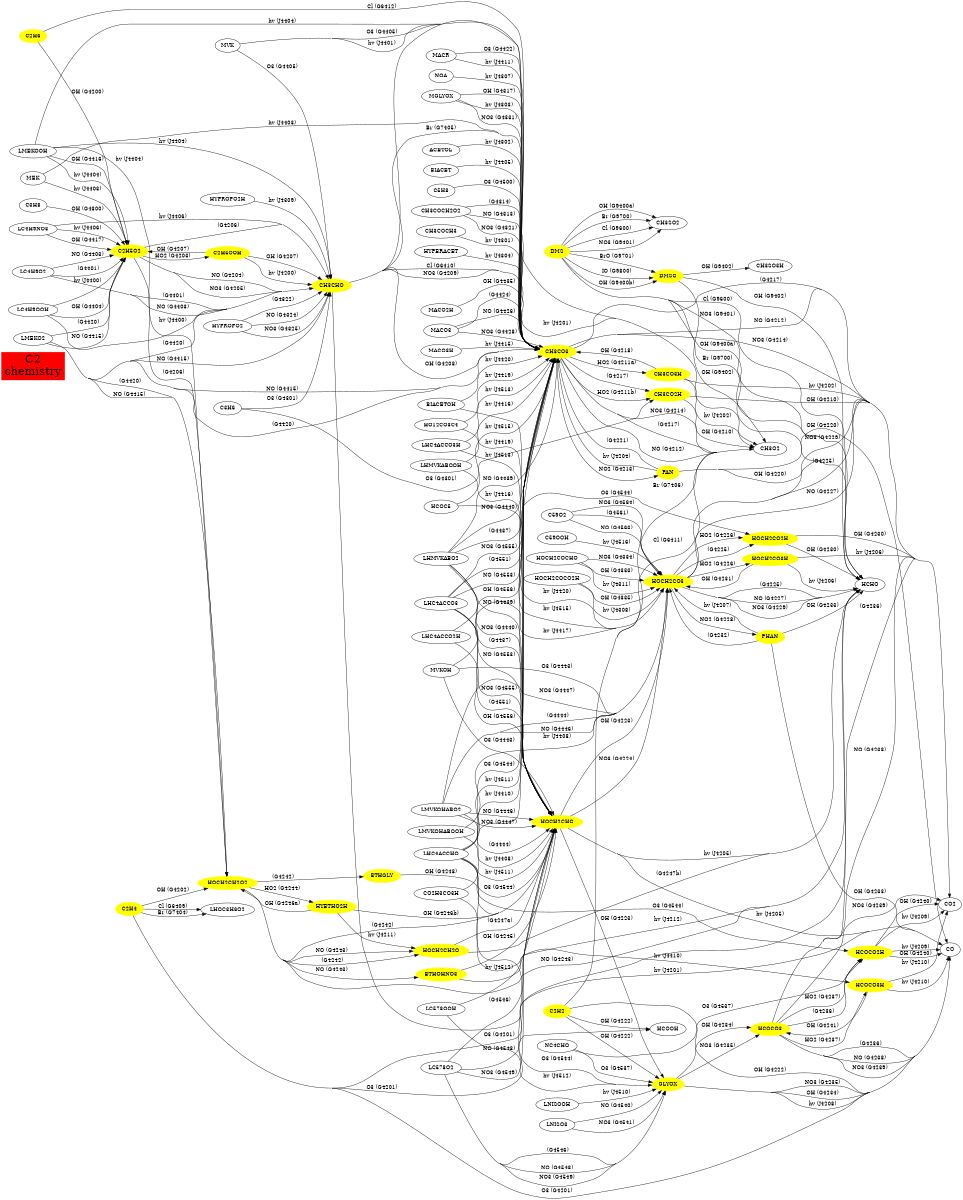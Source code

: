 // Created automatically by xgraphviz, DO NOT EDIT!
digraph C2 {
  concentrate=true;
  rankdir=LR;
  size="8,8";
"C2\nchemistry"
  [shape=box, fontsize=30,
  style="filled", color=red];
subgraph species {
node[shape=oval,
  color=yellow,
  style="filled"];
C2H2
C2H4
C2H5O2
C2H5OOH
C2H6
CH3CHO
CH3CO2H
CH3CO3
CH3CO3H
DMS
DMSO
ETHGLY
ETHOHNO3
GLYOX
HCOCO2H
HCOCO3
HCOCO3H
HOCH2CH2O
HOCH2CH2O2
HOCH2CHO
HOCH2CO2H
HOCH2CO3
HOCH2CO3H
HYETHO2H
PAN
PHAN
}
ACETOL -> CH3CO3 [label = "hv (J4302)"];
BIACET -> CH3CO3 [label = "hv (J4405)"];
BIACETOH -> CH3CO3 [label = "hv (J4420)"];
BIACETOH -> HOCH2CO3 [label = "hv (J4420)"];
C2H2 -> CH3O2 [label = "Br (G7406)"];
C2H2 -> CH3O2 [label = "Cl (G6411)"];
C2H2 -> CO [label = "OH (G4222)"];
C2H2 -> GLYOX [label = "OH (G4222)"];
C2H2 -> HCOOH [label = "OH (G4222)"];
C2H4 -> CO [label = "O3 (G4201)"];
C2H4 -> HCHO [label = "O3 (G4201)"];
C2H4 -> HCOOH [label = "O3 (G4201)"];
C2H4 -> HOCH2CH2O2 [label = "OH (G4202)"];
C2H4 -> LHOC3H6O2 [label = "Br (G7404)"];
C2H4 -> LHOC3H6O2 [label = "Cl (G6409)"];
C2H5O2 -> C2H5OOH [label = "HO2 (G4203)"];
C2H5O2 -> CH3CHO [label = " (G4206)"];
C2H5O2 -> CH3CHO [label = "NO (G4204)"];
C2H5O2 -> CH3CHO [label = "NO3 (G4205)"];
C2H5O2 -> HOCH2CH2O2 [label = " (G4206)"];
C2H5OOH -> C2H5O2 [label = "OH (G4207)"];
C2H5OOH -> CH3CHO [label = "OH (G4207)"];
C2H5OOH -> CH3CHO [label = "hv (J4200)"];
C2H6 -> C2H5O2 [label = "OH (G4200)"];
C2H6 -> CH3O2 [label = "Cl (G6412)"];
C3H6 -> CH3CHO [label = "O3 (G4301)"];
C3H6 -> CH3CO2H [label = "O3 (G4301)"];
C3H8 -> C2H5O2 [label = "OH (G4300)"];
C59O2 -> HOCH2CO3 [label = " (G4561)"];
C59O2 -> HOCH2CO3 [label = "NO (G4563)"];
C59O2 -> HOCH2CO3 [label = "NO3 (G4564)"];
C59OOH -> HOCH2CO3 [label = "hv (J4516)"];
C5H8 -> CH3CO3 [label = "O3 (G4500)"];
CH3CHO -> CH3CO3 [label = "Br (G7405)"];
CH3CHO -> CH3CO3 [label = "Cl (G6410)"];
CH3CHO -> CH3CO3 [label = "NO3 (G4209)"];
CH3CHO -> CH3CO3 [label = "OH (G4208)"];
CH3CHO -> CH3O2 [label = "hv (J4201)"];
CH3CHO -> CO [label = "hv (J4201)"];
CH3CO2H -> CH3O2 [label = "OH (G4210)"];
CH3CO2H -> CO2 [label = "OH (G4210)"];
CH3CO3 -> CH3CO2H [label = " (G4217)"];
CH3CO3 -> CH3CO2H [label = "HO2 (G4211b)"];
CH3CO3 -> CH3CO3H [label = "HO2 (G4211a)"];
CH3CO3 -> CH3O2 [label = " (G4217)"];
CH3CO3 -> CH3O2 [label = "NO (G4212)"];
CH3CO3 -> CH3O2 [label = "NO3 (G4214)"];
CH3CO3 -> CO2 [label = " (G4217)"];
CH3CO3 -> CO2 [label = "NO (G4212)"];
CH3CO3 -> CO2 [label = "NO3 (G4214)"];
CH3CO3 -> PAN [label = "NO2 (G4213)"];
CH3CO3H -> CH3CO3 [label = "OH (G4218)"];
CH3CO3H -> CH3O2 [label = "hv (J4202)"];
CH3CO3H -> CO2 [label = "hv (J4202)"];
CH3COCH2O2 -> CH3CO3 [label = " (G4314)"];
CH3COCH2O2 -> CH3CO3 [label = "NO (G4313)"];
CH3COCH2O2 -> CH3CO3 [label = "NO3 (G4321)"];
CH3COCH3 -> CH3CO3 [label = "hv (J4301)"];
CO2H3CO3H -> CH3CO3 [label = "hv (J4410)"];
CO2H3CO3H -> HCOCO3H [label = "hv (J4410)"];
DMS -> CH3SO2 [label = "Br (G9700)"];
DMS -> CH3SO2 [label = "Cl (G9600)"];
DMS -> CH3SO2 [label = "NO3 (G9401)"];
DMS -> CH3SO2 [label = "OH (G9400a)"];
DMS -> DMSO [label = "BrO (G9701)"];
DMS -> DMSO [label = "IO (G9800)"];
DMS -> DMSO [label = "OH (G9400b)"];
DMS -> HCHO [label = "Br (G9700)"];
DMS -> HCHO [label = "Cl (G9600)"];
DMS -> HCHO [label = "NO3 (G9401)"];
DMS -> HCHO [label = "OH (G9400a)"];
DMSO -> CH3O2 [label = "OH (G9402)"];
DMSO -> CH3SO3H [label = "OH (G9402)"];
DMSO -> HCHO [label = "OH (G9402)"];
ETHGLY -> HOCH2CHO [label = "OH (G4248)"];
ETHOHNO3 -> HCHO [label = "hv (J4212)"];
ETHOHNO3 -> HOCH2CHO [label = "OH (G4245)"];
GLYOX -> CO [label = "NO3 (G4235)"];
GLYOX -> CO [label = "OH (G4234)"];
GLYOX -> CO [label = "hv (J4208)"];
GLYOX -> HCOCO3 [label = "NO3 (G4235)"];
GLYOX -> HCOCO3 [label = "OH (G4234)"];
HCOC5 -> CH3CO3 [label = "hv (J4515)"];
HCOC5 -> HOCH2CO3 [label = "hv (J4515)"];
HCOCO2H -> CO [label = "OH (G4240)"];
HCOCO2H -> CO [label = "hv (J4209)"];
HCOCO2H -> CO2 [label = "OH (G4240)"];
HCOCO2H -> CO2 [label = "hv (J4209)"];
HCOCO3 -> CO [label = " (G4236)"];
HCOCO3 -> CO [label = "NO (G4238)"];
HCOCO3 -> CO [label = "NO3 (G4239)"];
HCOCO3 -> CO2 [label = " (G4236)"];
HCOCO3 -> CO2 [label = "NO (G4238)"];
HCOCO3 -> CO2 [label = "NO3 (G4239)"];
HCOCO3 -> HCOCO2H [label = " (G4236)"];
HCOCO3 -> HCOCO2H [label = "HO2 (G4237)"];
HCOCO3 -> HCOCO3H [label = "HO2 (G4237)"];
HCOCO3H -> CO [label = "hv (J4210)"];
HCOCO3H -> CO2 [label = "hv (J4210)"];
HCOCO3H -> HCOCO3 [label = "OH (G4241)"];
HO12CO3C4 -> CH3CO3 [label = "hv (J4419)"];
HO12CO3C4 -> HOCH2CHO [label = "hv (J4419)"];
HOCH2CH2O -> HCHO [label = " (G4247b)"];
HOCH2CH2O -> HOCH2CHO [label = " (G4247a)"];
HOCH2CH2O2 -> ETHGLY [label = " (G4242)"];
HOCH2CH2O2 -> ETHOHNO3 [label = "NO (G4243)"];
HOCH2CH2O2 -> HCHO [label = "NO (G4243)"];
HOCH2CH2O2 -> HOCH2CH2O [label = " (G4242)"];
HOCH2CH2O2 -> HOCH2CH2O [label = "NO (G4243)"];
HOCH2CH2O2 -> HOCH2CHO [label = " (G4242)"];
HOCH2CH2O2 -> HYETHO2H [label = "HO2 (G4244)"];
HOCH2CHO -> CO [label = "hv (J4205)"];
HOCH2CHO -> GLYOX [label = "OH (G4223)"];
HOCH2CHO -> HCHO [label = "hv (J4205)"];
HOCH2CHO -> HOCH2CO3 [label = "NO3 (G4224)"];
HOCH2CHO -> HOCH2CO3 [label = "OH (G4223)"];
HOCH2CO2H -> CO2 [label = "OH (G4230)"];
HOCH2CO2H -> HCHO [label = "OH (G4230)"];
HOCH2CO3 -> CO2 [label = " (G4225)"];
HOCH2CO3 -> CO2 [label = "NO (G4227)"];
HOCH2CO3 -> CO2 [label = "NO3 (G4229)"];
HOCH2CO3 -> HCHO [label = " (G4225)"];
HOCH2CO3 -> HCHO [label = "NO (G4227)"];
HOCH2CO3 -> HCHO [label = "NO3 (G4229)"];
HOCH2CO3 -> HOCH2CO2H [label = " (G4225)"];
HOCH2CO3 -> HOCH2CO2H [label = "HO2 (G4226)"];
HOCH2CO3 -> HOCH2CO3H [label = "HO2 (G4226)"];
HOCH2CO3 -> PHAN [label = "NO2 (G4228)"];
HOCH2CO3H -> CO2 [label = "hv (J4206)"];
HOCH2CO3H -> HCHO [label = "hv (J4206)"];
HOCH2CO3H -> HOCH2CO3 [label = "OH (G4231)"];
HOCH2COCHO -> HOCH2CO3 [label = "NO3 (G4334)"];
HOCH2COCHO -> HOCH2CO3 [label = "OH (G4333)"];
HOCH2COCHO -> HOCH2CO3 [label = "hv (J4311)"];
HOCH2COCO2H -> HOCH2CO3 [label = "OH (G4335)"];
HOCH2COCO2H -> HOCH2CO3 [label = "hv (J4308)"];
HYETHO2H -> HOCH2CH2O [label = "hv (J4211)"];
HYETHO2H -> HOCH2CH2O2 [label = "OH (G4246a)"];
HYETHO2H -> HOCH2CHO [label = "OH (G4246b)"];
HYPERACET -> CH3CO3 [label = "hv (J4304)"];
HYPROPO2 -> CH3CHO [label = " (G4322)"];
HYPROPO2 -> CH3CHO [label = "NO (G4324)"];
HYPROPO2 -> CH3CHO [label = "NO3 (G4325)"];
HYPROPO2H -> CH3CHO [label = "hv (J4309)"];
LC4H9NO3 -> C2H5O2 [label = "OH (G4417)"];
LC4H9NO3 -> C2H5O2 [label = "hv (J4406)"];
LC4H9NO3 -> CH3CHO [label = "hv (J4406)"];
LC4H9O2 -> C2H5O2 [label = " (G4401)"];
LC4H9O2 -> C2H5O2 [label = "NO (G4403)"];
LC4H9O2 -> CH3CHO [label = " (G4401)"];
LC4H9O2 -> CH3CHO [label = "NO (G4403)"];
LC4H9OOH -> C2H5O2 [label = "OH (G4404)"];
LC4H9OOH -> C2H5O2 [label = "hv (J4400)"];
LC4H9OOH -> CH3CHO [label = "hv (J4400)"];
LC578O2 -> GLYOX [label = " (G4546)"];
LC578O2 -> GLYOX [label = "NO (G4548)"];
LC578O2 -> GLYOX [label = "NO3 (G4549)"];
LC578O2 -> HOCH2CHO [label = " (G4546)"];
LC578O2 -> HOCH2CHO [label = "NO (G4548)"];
LC578O2 -> HOCH2CHO [label = "NO3 (G4549)"];
LC578OOH -> GLYOX [label = "hv (J4512)"];
LC578OOH -> HOCH2CHO [label = "hv (J4512)"];
LHC4ACCHO -> CH3CO3 [label = "O3 (G4544)"];
LHC4ACCHO -> CH3CO3 [label = "hv (J4511)"];
LHC4ACCHO -> GLYOX [label = "O3 (G4544)"];
LHC4ACCHO -> HCOCO2H [label = "O3 (G4544)"];
LHC4ACCHO -> HOCH2CHO [label = "O3 (G4544)"];
LHC4ACCHO -> HOCH2CHO [label = "hv (J4511)"];
LHC4ACCHO -> HOCH2CO2H [label = "O3 (G4544)"];
LHC4ACCO2H -> CH3CO3 [label = "OH (G4556)"];
LHC4ACCO2H -> HOCH2CHO [label = "OH (G4556)"];
LHC4ACCO3 -> CH3CO3 [label = " (G4551)"];
LHC4ACCO3 -> CH3CO3 [label = "NO (G4553)"];
LHC4ACCO3 -> CH3CO3 [label = "NO3 (G4555)"];
LHC4ACCO3 -> HOCH2CHO [label = " (G4551)"];
LHC4ACCO3 -> HOCH2CHO [label = "NO (G4553)"];
LHC4ACCO3 -> HOCH2CHO [label = "NO3 (G4555)"];
LHC4ACCO3H -> CH3CO3 [label = "hv (J4513)"];
LHC4ACCO3H -> HOCH2CHO [label = "hv (J4513)"];
LHMVKABO2 -> CH3CO3 [label = " (G4437)"];
LHMVKABO2 -> CH3CO3 [label = "NO (G4439)"];
LHMVKABO2 -> CH3CO3 [label = "NO3 (G4440)"];
LHMVKABO2 -> HOCH2CHO [label = " (G4437)"];
LHMVKABO2 -> HOCH2CHO [label = "NO (G4439)"];
LHMVKABO2 -> HOCH2CHO [label = "NO3 (G4440)"];
LHMVKABOOH -> CH3CO3 [label = "hv (J4416)"];
LHMVKABOOH -> HOCH2CHO [label = "hv (J4416)"];
LMEKO2 -> C2H5O2 [label = " (G4420)"];
LMEKO2 -> C2H5O2 [label = "NO (G4415)"];
LMEKO2 -> CH3CHO [label = " (G4420)"];
LMEKO2 -> CH3CHO [label = "NO (G4415)"];
LMEKO2 -> CH3CO3 [label = " (G4420)"];
LMEKO2 -> CH3CO3 [label = "NO (G4415)"];
LMEKO2 -> HOCH2CH2O2 [label = " (G4420)"];
LMEKO2 -> HOCH2CH2O2 [label = "NO (G4415)"];
LMEKOOH -> C2H5O2 [label = "OH (G4416)"];
LMEKOOH -> C2H5O2 [label = "hv (J4404)"];
LMEKOOH -> CH3CHO [label = "hv (J4404)"];
LMEKOOH -> CH3CO3 [label = "hv (J4404)"];
LMEKOOH -> HOCH2CH2O2 [label = "hv (J4404)"];
LMVKOHABO2 -> HOCH2CHO [label = " (G4444)"];
LMVKOHABO2 -> HOCH2CHO [label = "NO (G4446)"];
LMVKOHABO2 -> HOCH2CHO [label = "NO3 (G4447)"];
LMVKOHABO2 -> HOCH2CO3 [label = " (G4444)"];
LMVKOHABO2 -> HOCH2CO3 [label = "NO (G4446)"];
LMVKOHABO2 -> HOCH2CO3 [label = "NO3 (G4447)"];
LMVKOHABOOH -> HOCH2CHO [label = "hv (J4408)"];
LMVKOHABOOH -> HOCH2CO3 [label = "hv (J4408)"];
LNISO3 -> GLYOX [label = "NO (G4540)"];
LNISO3 -> GLYOX [label = "NO3 (G4541)"];
LNISOOH -> GLYOX [label = "hv (J4510)"];
MACO2H -> CH3CO3 [label = "OH (G4435)"];
MACO3 -> CH3CO3 [label = " (G4424)"];
MACO3 -> CH3CO3 [label = "NO (G4426)"];
MACO3 -> CH3CO3 [label = "NO3 (G4428)"];
MACO3H -> CH3CO3 [label = "hv (J4415)"];
MACR -> CH3CO3 [label = "O3 (G4422)"];
MACR -> CH3CO3 [label = "hv (J4411)"];
MEK -> C2H5O2 [label = "hv (J4403)"];
MEK -> CH3CO3 [label = "hv (J4403)"];
MGLYOX -> CH3CO3 [label = "NO3 (G4331)"];
MGLYOX -> CH3CO3 [label = "OH (G4317)"];
MGLYOX -> CH3CO3 [label = "hv (J4303)"];
MVK -> CH3CHO [label = "O3 (G4405)"];
MVK -> CH3CO3 [label = "O3 (G4405)"];
MVK -> CH3CO3 [label = "hv (J4401)"];
MVKOH -> HOCH2CHO [label = "O3 (G4443)"];
MVKOH -> HOCH2CO3 [label = "O3 (G4443)"];
MVKOH -> HOCH2CO3 [label = "hv (J4417)"];
NC4CHO -> GLYOX [label = "O3 (G4537)"];
NC4CHO -> HCOCO2H [label = "O3 (G4537)"];
NOA -> CH3CO3 [label = "hv (J4307)"];
PAN -> CH3CO3 [label = " (G4221)"];
PAN -> CH3CO3 [label = "hv (J4204)"];
PAN -> CO [label = "OH (G4220)"];
PAN -> HCHO [label = "OH (G4220)"];
PHAN -> CO [label = "OH (G4233)"];
PHAN -> HCHO [label = "OH (G4233)"];
PHAN -> HOCH2CO3 [label = " (G4232)"];
PHAN -> HOCH2CO3 [label = "hv (J4207)"];
}
